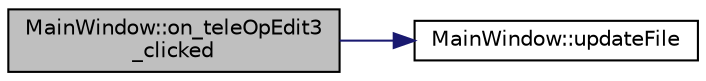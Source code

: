 digraph "MainWindow::on_teleOpEdit3_clicked"
{
  edge [fontname="Helvetica",fontsize="10",labelfontname="Helvetica",labelfontsize="10"];
  node [fontname="Helvetica",fontsize="10",shape=record];
  rankdir="LR";
  Node139 [label="MainWindow::on_teleOpEdit3\l_clicked",height=0.2,width=0.4,color="black", fillcolor="grey75", style="filled", fontcolor="black"];
  Node139 -> Node140 [color="midnightblue",fontsize="10",style="solid",fontname="Helvetica"];
  Node140 [label="MainWindow::updateFile",height=0.2,width=0.4,color="black", fillcolor="white", style="filled",URL="$class_main_window.html#a8c56f492443188c6a0dc034c5d1659c9",tooltip="Updates data file. "];
}
